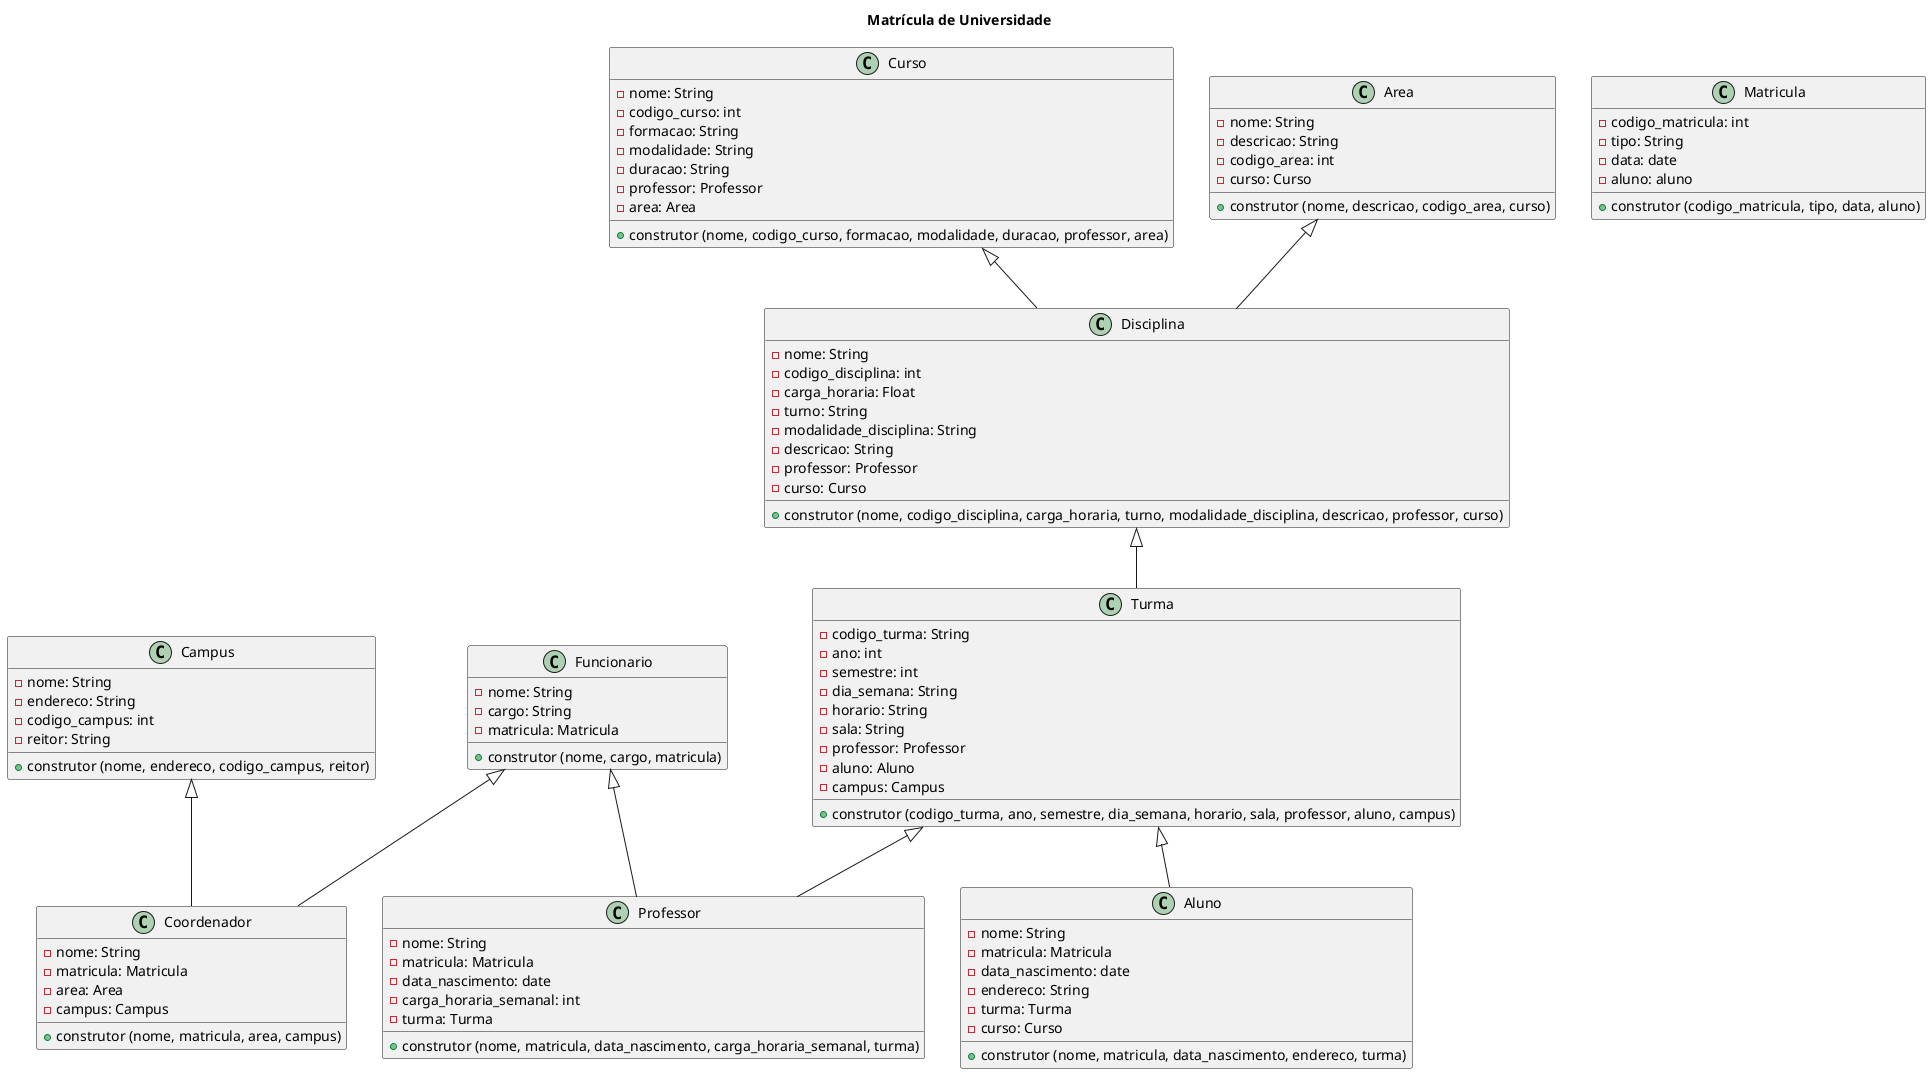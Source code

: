 @startuml

title Matrícula de Universidade


class Aluno{
    - nome: String
    - matricula: Matricula 
    - data_nascimento: date
    - endereco: String
    - turma: Turma
    - curso: Curso
    + construtor (nome, matricula, data_nascimento, endereco, turma)
}

class Turma{
    - codigo_turma: String
    - ano: int
    - semestre: int
    - dia_semana: String
    - horario: String
    - sala: String
    - professor: Professor
    - aluno: Aluno
    - campus: Campus
    + construtor (codigo_turma, ano, semestre, dia_semana, horario, sala, professor, aluno, campus)
}

class Professor{
    - nome: String
    - matricula: Matricula
    - data_nascimento: date
    - carga_horaria_semanal: int
    - turma: Turma
    + construtor (nome, matricula, data_nascimento, carga_horaria_semanal, turma)
}

class Curso{
    - nome: String  
    - codigo_curso: int
    - formacao: String
    - modalidade: String
    - duracao: String
    - professor: Professor
    - area: Area
    + construtor (nome, codigo_curso, formacao, modalidade, duracao, professor, area)
}

class Disciplina{
    - nome: String
    - codigo_disciplina: int
    - carga_horaria: Float
    - turno: String
    - modalidade_disciplina: String
    - descricao: String
    - professor: Professor
    - curso: Curso
    + construtor (nome, codigo_disciplina, carga_horaria, turno, modalidade_disciplina, descricao, professor, curso)
}

class Coordenador{
    - nome: String
    - matricula: Matricula
    - area: Area
    - campus: Campus
    + construtor (nome, matricula, area, campus)
}

class Matricula{
    - codigo_matricula: int
    - tipo: String
    - data: date
    - aluno: aluno
    + construtor (codigo_matricula, tipo, data, aluno)
}

class Funcionario{
    - nome: String
    - cargo: String
    - matricula: Matricula
    + construtor (nome, cargo, matricula)
}

class Area{
    - nome: String
    - descricao: String
    - codigo_area: int
    - curso: Curso
    + construtor (nome, descricao, codigo_area, curso)
}

class Campus{
    - nome: String
    - endereco: String
    - codigo_campus: int
    - reitor: String
    + construtor (nome, endereco, codigo_campus, reitor)
}

Turma <|-- Aluno
Turma <|-- Professor
Disciplina <|-- Turma
Funcionario <|-- Professor
Funcionario <|-- Coordenador
Campus <|-- Coordenador
Area <|-- Disciplina
Curso <|-- Disciplina

@enduml